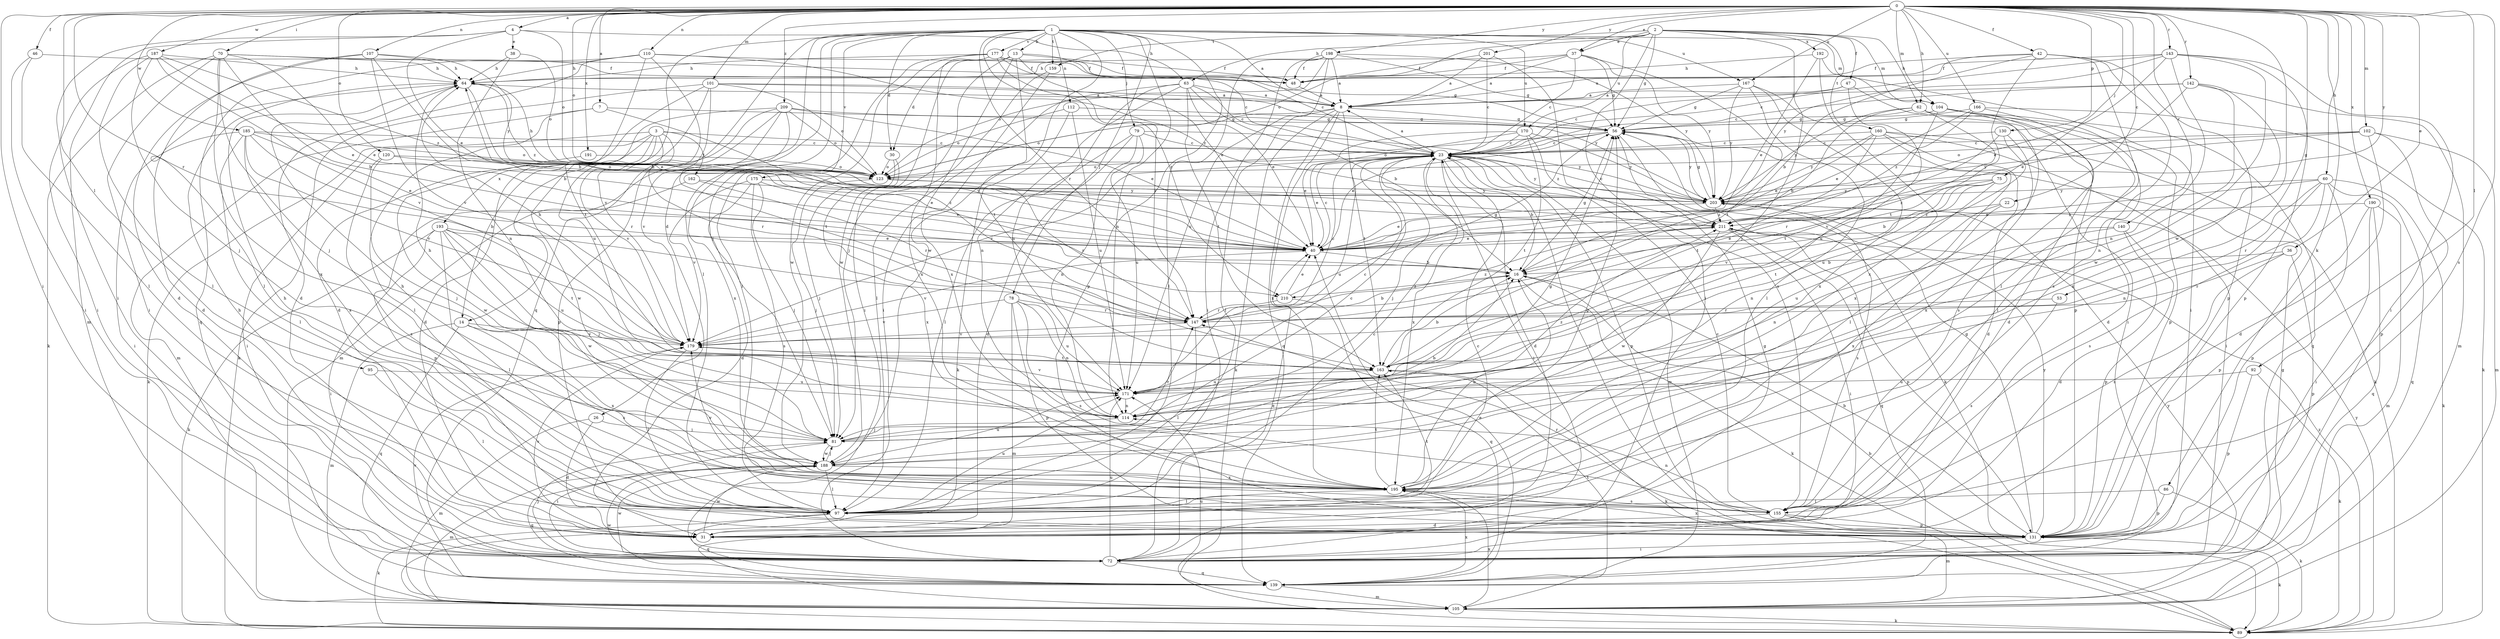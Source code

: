 strict digraph  {
0;
1;
2;
3;
4;
7;
8;
13;
14;
16;
22;
23;
26;
30;
31;
36;
37;
38;
40;
42;
46;
47;
48;
53;
56;
60;
62;
63;
64;
70;
72;
75;
78;
79;
81;
86;
89;
92;
95;
97;
101;
102;
104;
105;
107;
110;
112;
114;
120;
123;
130;
131;
139;
140;
142;
143;
147;
155;
159;
160;
162;
163;
166;
167;
170;
171;
175;
177;
179;
185;
187;
188;
190;
191;
192;
193;
195;
198;
201;
203;
209;
210;
211;
0 -> 4  [label=a];
0 -> 7  [label=a];
0 -> 22  [label=c];
0 -> 36  [label=e];
0 -> 37  [label=e];
0 -> 42  [label=f];
0 -> 46  [label=f];
0 -> 53  [label=g];
0 -> 60  [label=h];
0 -> 62  [label=h];
0 -> 70  [label=i];
0 -> 72  [label=i];
0 -> 75  [label=j];
0 -> 86  [label=k];
0 -> 92  [label=l];
0 -> 95  [label=l];
0 -> 101  [label=m];
0 -> 102  [label=m];
0 -> 104  [label=m];
0 -> 107  [label=n];
0 -> 110  [label=n];
0 -> 120  [label=o];
0 -> 123  [label=o];
0 -> 130  [label=p];
0 -> 140  [label=r];
0 -> 142  [label=r];
0 -> 143  [label=r];
0 -> 147  [label=r];
0 -> 155  [label=s];
0 -> 166  [label=u];
0 -> 167  [label=u];
0 -> 185  [label=w];
0 -> 187  [label=w];
0 -> 188  [label=w];
0 -> 190  [label=x];
0 -> 191  [label=x];
0 -> 198  [label=y];
0 -> 201  [label=y];
0 -> 203  [label=y];
0 -> 209  [label=z];
1 -> 8  [label=a];
1 -> 13  [label=b];
1 -> 14  [label=b];
1 -> 26  [label=d];
1 -> 30  [label=d];
1 -> 78  [label=j];
1 -> 79  [label=j];
1 -> 81  [label=j];
1 -> 97  [label=l];
1 -> 104  [label=m];
1 -> 112  [label=n];
1 -> 114  [label=n];
1 -> 131  [label=p];
1 -> 139  [label=q];
1 -> 147  [label=r];
1 -> 159  [label=t];
1 -> 167  [label=u];
1 -> 170  [label=u];
1 -> 175  [label=v];
1 -> 177  [label=v];
1 -> 188  [label=w];
1 -> 210  [label=z];
2 -> 37  [label=e];
2 -> 47  [label=f];
2 -> 56  [label=g];
2 -> 62  [label=h];
2 -> 63  [label=h];
2 -> 72  [label=i];
2 -> 81  [label=j];
2 -> 104  [label=m];
2 -> 123  [label=o];
2 -> 159  [label=t];
2 -> 160  [label=t];
2 -> 170  [label=u];
2 -> 192  [label=x];
3 -> 14  [label=b];
3 -> 23  [label=c];
3 -> 72  [label=i];
3 -> 89  [label=k];
3 -> 147  [label=r];
3 -> 162  [label=t];
3 -> 179  [label=v];
3 -> 188  [label=w];
3 -> 193  [label=x];
4 -> 38  [label=e];
4 -> 40  [label=e];
4 -> 63  [label=h];
4 -> 72  [label=i];
4 -> 105  [label=m];
4 -> 123  [label=o];
7 -> 56  [label=g];
7 -> 97  [label=l];
7 -> 105  [label=m];
7 -> 210  [label=z];
8 -> 56  [label=g];
8 -> 89  [label=k];
8 -> 97  [label=l];
8 -> 123  [label=o];
8 -> 139  [label=q];
8 -> 163  [label=t];
8 -> 195  [label=x];
13 -> 23  [label=c];
13 -> 30  [label=d];
13 -> 48  [label=f];
13 -> 72  [label=i];
13 -> 147  [label=r];
13 -> 163  [label=t];
13 -> 188  [label=w];
13 -> 195  [label=x];
14 -> 105  [label=m];
14 -> 139  [label=q];
14 -> 155  [label=s];
14 -> 179  [label=v];
14 -> 195  [label=x];
16 -> 56  [label=g];
16 -> 89  [label=k];
16 -> 210  [label=z];
22 -> 171  [label=u];
22 -> 195  [label=x];
22 -> 211  [label=z];
23 -> 8  [label=a];
23 -> 16  [label=b];
23 -> 31  [label=d];
23 -> 40  [label=e];
23 -> 72  [label=i];
23 -> 81  [label=j];
23 -> 105  [label=m];
23 -> 123  [label=o];
23 -> 131  [label=p];
23 -> 171  [label=u];
23 -> 195  [label=x];
23 -> 203  [label=y];
26 -> 31  [label=d];
26 -> 81  [label=j];
26 -> 105  [label=m];
30 -> 81  [label=j];
30 -> 123  [label=o];
30 -> 195  [label=x];
31 -> 23  [label=c];
31 -> 179  [label=v];
31 -> 188  [label=w];
36 -> 16  [label=b];
36 -> 131  [label=p];
36 -> 147  [label=r];
36 -> 155  [label=s];
37 -> 8  [label=a];
37 -> 23  [label=c];
37 -> 48  [label=f];
37 -> 56  [label=g];
37 -> 64  [label=h];
37 -> 163  [label=t];
37 -> 203  [label=y];
38 -> 64  [label=h];
38 -> 114  [label=n];
38 -> 123  [label=o];
40 -> 16  [label=b];
40 -> 23  [label=c];
40 -> 64  [label=h];
40 -> 179  [label=v];
42 -> 8  [label=a];
42 -> 16  [label=b];
42 -> 48  [label=f];
42 -> 97  [label=l];
42 -> 131  [label=p];
42 -> 155  [label=s];
42 -> 163  [label=t];
46 -> 48  [label=f];
46 -> 72  [label=i];
46 -> 97  [label=l];
47 -> 8  [label=a];
47 -> 23  [label=c];
47 -> 131  [label=p];
47 -> 171  [label=u];
48 -> 8  [label=a];
53 -> 147  [label=r];
53 -> 155  [label=s];
56 -> 23  [label=c];
56 -> 40  [label=e];
56 -> 89  [label=k];
56 -> 123  [label=o];
56 -> 203  [label=y];
60 -> 40  [label=e];
60 -> 89  [label=k];
60 -> 114  [label=n];
60 -> 131  [label=p];
60 -> 139  [label=q];
60 -> 147  [label=r];
60 -> 155  [label=s];
60 -> 203  [label=y];
62 -> 16  [label=b];
62 -> 31  [label=d];
62 -> 56  [label=g];
62 -> 155  [label=s];
62 -> 179  [label=v];
62 -> 203  [label=y];
63 -> 8  [label=a];
63 -> 16  [label=b];
63 -> 23  [label=c];
63 -> 40  [label=e];
63 -> 97  [label=l];
63 -> 114  [label=n];
63 -> 163  [label=t];
63 -> 171  [label=u];
64 -> 8  [label=a];
64 -> 31  [label=d];
64 -> 40  [label=e];
64 -> 211  [label=z];
70 -> 16  [label=b];
70 -> 40  [label=e];
70 -> 48  [label=f];
70 -> 64  [label=h];
70 -> 72  [label=i];
70 -> 81  [label=j];
70 -> 89  [label=k];
70 -> 195  [label=x];
72 -> 40  [label=e];
72 -> 56  [label=g];
72 -> 81  [label=j];
72 -> 139  [label=q];
72 -> 171  [label=u];
72 -> 188  [label=w];
75 -> 16  [label=b];
75 -> 114  [label=n];
75 -> 163  [label=t];
75 -> 179  [label=v];
75 -> 203  [label=y];
75 -> 211  [label=z];
78 -> 105  [label=m];
78 -> 114  [label=n];
78 -> 131  [label=p];
78 -> 147  [label=r];
78 -> 155  [label=s];
78 -> 171  [label=u];
78 -> 179  [label=v];
79 -> 23  [label=c];
79 -> 31  [label=d];
79 -> 97  [label=l];
79 -> 114  [label=n];
79 -> 171  [label=u];
79 -> 203  [label=y];
81 -> 16  [label=b];
81 -> 23  [label=c];
81 -> 56  [label=g];
81 -> 72  [label=i];
81 -> 147  [label=r];
81 -> 188  [label=w];
86 -> 89  [label=k];
86 -> 97  [label=l];
86 -> 131  [label=p];
89 -> 16  [label=b];
89 -> 203  [label=y];
89 -> 211  [label=z];
92 -> 89  [label=k];
92 -> 131  [label=p];
92 -> 171  [label=u];
95 -> 97  [label=l];
95 -> 171  [label=u];
97 -> 23  [label=c];
97 -> 64  [label=h];
97 -> 89  [label=k];
97 -> 139  [label=q];
97 -> 163  [label=t];
97 -> 171  [label=u];
101 -> 8  [label=a];
101 -> 31  [label=d];
101 -> 89  [label=k];
101 -> 123  [label=o];
101 -> 163  [label=t];
101 -> 171  [label=u];
101 -> 203  [label=y];
102 -> 23  [label=c];
102 -> 31  [label=d];
102 -> 105  [label=m];
102 -> 123  [label=o];
102 -> 131  [label=p];
102 -> 203  [label=y];
104 -> 31  [label=d];
104 -> 56  [label=g];
104 -> 131  [label=p];
104 -> 139  [label=q];
104 -> 163  [label=t];
104 -> 195  [label=x];
105 -> 56  [label=g];
105 -> 89  [label=k];
105 -> 171  [label=u];
105 -> 195  [label=x];
105 -> 203  [label=y];
107 -> 16  [label=b];
107 -> 31  [label=d];
107 -> 64  [label=h];
107 -> 97  [label=l];
107 -> 179  [label=v];
107 -> 203  [label=y];
110 -> 31  [label=d];
110 -> 48  [label=f];
110 -> 64  [label=h];
110 -> 139  [label=q];
110 -> 163  [label=t];
110 -> 179  [label=v];
110 -> 211  [label=z];
112 -> 56  [label=g];
112 -> 89  [label=k];
112 -> 123  [label=o];
112 -> 171  [label=u];
114 -> 64  [label=h];
114 -> 81  [label=j];
114 -> 211  [label=z];
120 -> 40  [label=e];
120 -> 81  [label=j];
120 -> 123  [label=o];
120 -> 155  [label=s];
123 -> 64  [label=h];
123 -> 81  [label=j];
123 -> 147  [label=r];
123 -> 203  [label=y];
130 -> 23  [label=c];
130 -> 147  [label=r];
130 -> 171  [label=u];
130 -> 195  [label=x];
131 -> 16  [label=b];
131 -> 23  [label=c];
131 -> 56  [label=g];
131 -> 64  [label=h];
131 -> 72  [label=i];
131 -> 89  [label=k];
131 -> 147  [label=r];
131 -> 195  [label=x];
131 -> 203  [label=y];
139 -> 40  [label=e];
139 -> 105  [label=m];
139 -> 163  [label=t];
139 -> 179  [label=v];
139 -> 188  [label=w];
139 -> 195  [label=x];
140 -> 31  [label=d];
140 -> 40  [label=e];
140 -> 114  [label=n];
140 -> 131  [label=p];
142 -> 8  [label=a];
142 -> 23  [label=c];
142 -> 40  [label=e];
142 -> 105  [label=m];
142 -> 114  [label=n];
142 -> 195  [label=x];
143 -> 23  [label=c];
143 -> 40  [label=e];
143 -> 48  [label=f];
143 -> 72  [label=i];
143 -> 114  [label=n];
143 -> 131  [label=p];
143 -> 188  [label=w];
143 -> 203  [label=y];
147 -> 16  [label=b];
147 -> 23  [label=c];
147 -> 97  [label=l];
147 -> 179  [label=v];
147 -> 211  [label=z];
155 -> 23  [label=c];
155 -> 31  [label=d];
155 -> 105  [label=m];
155 -> 114  [label=n];
155 -> 131  [label=p];
159 -> 72  [label=i];
159 -> 81  [label=j];
160 -> 23  [label=c];
160 -> 31  [label=d];
160 -> 40  [label=e];
160 -> 72  [label=i];
160 -> 89  [label=k];
160 -> 97  [label=l];
160 -> 163  [label=t];
160 -> 203  [label=y];
162 -> 131  [label=p];
162 -> 147  [label=r];
162 -> 203  [label=y];
163 -> 16  [label=b];
163 -> 89  [label=k];
163 -> 171  [label=u];
166 -> 40  [label=e];
166 -> 56  [label=g];
166 -> 89  [label=k];
166 -> 97  [label=l];
166 -> 211  [label=z];
167 -> 8  [label=a];
167 -> 56  [label=g];
167 -> 72  [label=i];
167 -> 97  [label=l];
167 -> 195  [label=x];
167 -> 203  [label=y];
170 -> 23  [label=c];
170 -> 40  [label=e];
170 -> 163  [label=t];
170 -> 179  [label=v];
170 -> 203  [label=y];
170 -> 211  [label=z];
171 -> 23  [label=c];
171 -> 114  [label=n];
171 -> 179  [label=v];
175 -> 31  [label=d];
175 -> 40  [label=e];
175 -> 81  [label=j];
175 -> 155  [label=s];
175 -> 179  [label=v];
175 -> 203  [label=y];
177 -> 23  [label=c];
177 -> 40  [label=e];
177 -> 48  [label=f];
177 -> 56  [label=g];
177 -> 64  [label=h];
177 -> 97  [label=l];
177 -> 188  [label=w];
177 -> 195  [label=x];
179 -> 64  [label=h];
179 -> 97  [label=l];
179 -> 163  [label=t];
185 -> 23  [label=c];
185 -> 40  [label=e];
185 -> 72  [label=i];
185 -> 97  [label=l];
185 -> 123  [label=o];
185 -> 147  [label=r];
185 -> 179  [label=v];
185 -> 195  [label=x];
187 -> 40  [label=e];
187 -> 64  [label=h];
187 -> 72  [label=i];
187 -> 81  [label=j];
187 -> 97  [label=l];
187 -> 179  [label=v];
187 -> 211  [label=z];
188 -> 81  [label=j];
188 -> 97  [label=l];
188 -> 105  [label=m];
188 -> 139  [label=q];
188 -> 171  [label=u];
188 -> 195  [label=x];
190 -> 72  [label=i];
190 -> 105  [label=m];
190 -> 131  [label=p];
190 -> 139  [label=q];
190 -> 211  [label=z];
191 -> 123  [label=o];
191 -> 188  [label=w];
192 -> 40  [label=e];
192 -> 64  [label=h];
192 -> 72  [label=i];
192 -> 195  [label=x];
193 -> 40  [label=e];
193 -> 72  [label=i];
193 -> 81  [label=j];
193 -> 89  [label=k];
193 -> 97  [label=l];
193 -> 163  [label=t];
193 -> 171  [label=u];
193 -> 188  [label=w];
195 -> 16  [label=b];
195 -> 56  [label=g];
195 -> 64  [label=h];
195 -> 97  [label=l];
195 -> 155  [label=s];
195 -> 163  [label=t];
195 -> 179  [label=v];
198 -> 8  [label=a];
198 -> 48  [label=f];
198 -> 56  [label=g];
198 -> 72  [label=i];
198 -> 97  [label=l];
198 -> 123  [label=o];
198 -> 171  [label=u];
198 -> 203  [label=y];
201 -> 8  [label=a];
201 -> 23  [label=c];
201 -> 48  [label=f];
201 -> 155  [label=s];
203 -> 23  [label=c];
203 -> 40  [label=e];
203 -> 56  [label=g];
203 -> 155  [label=s];
203 -> 211  [label=z];
209 -> 31  [label=d];
209 -> 40  [label=e];
209 -> 56  [label=g];
209 -> 105  [label=m];
209 -> 123  [label=o];
209 -> 131  [label=p];
209 -> 179  [label=v];
209 -> 195  [label=x];
210 -> 40  [label=e];
210 -> 56  [label=g];
210 -> 139  [label=q];
210 -> 147  [label=r];
211 -> 40  [label=e];
211 -> 72  [label=i];
211 -> 131  [label=p];
211 -> 139  [label=q];
211 -> 188  [label=w];
}
